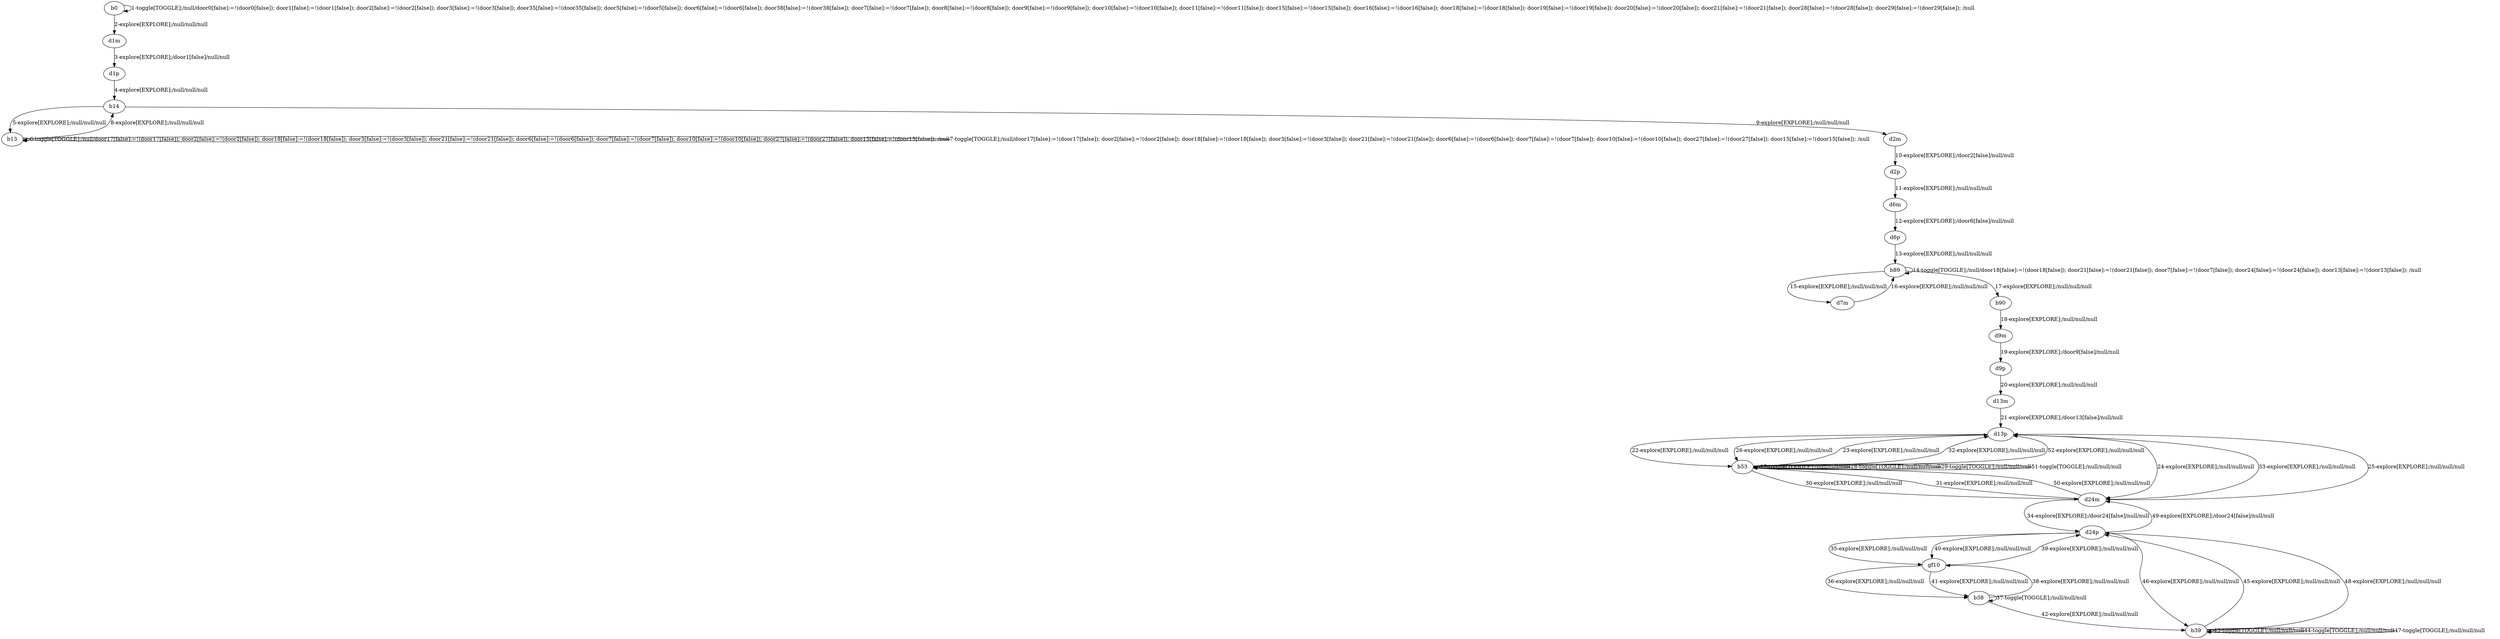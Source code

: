# Total number of goals covered by this test: 16
# b39 --> d24p
# d24p --> d24m
# d24m --> d13p
# gf10 --> b38
# d24m --> b53
# b38 --> gf10
# d24p --> gf10
# b53 --> b53
# b38 --> b38
# b38 --> b39
# b39 --> b39
# d24m --> d24p
# b53 --> d13p
# b53 --> d24m
# d24p --> b39
# gf10 --> d24p

digraph g {
"b0" -> "b0" [label = "1-toggle[TOGGLE];/null/door0[false]:=!(door0[false]); door1[false]:=!(door1[false]); door2[false]:=!(door2[false]); door3[false]:=!(door3[false]); door35[false]:=!(door35[false]); door5[false]:=!(door5[false]); door6[false]:=!(door6[false]); door38[false]:=!(door38[false]); door7[false]:=!(door7[false]); door8[false]:=!(door8[false]); door9[false]:=!(door9[false]); door10[false]:=!(door10[false]); door11[false]:=!(door11[false]); door15[false]:=!(door15[false]); door16[false]:=!(door16[false]); door18[false]:=!(door18[false]); door19[false]:=!(door19[false]); door20[false]:=!(door20[false]); door21[false]:=!(door21[false]); door28[false]:=!(door28[false]); door29[false]:=!(door29[false]); /null"];
"b0" -> "d1m" [label = "2-explore[EXPLORE];/null/null/null"];
"d1m" -> "d1p" [label = "3-explore[EXPLORE];/door1[false]/null/null"];
"d1p" -> "b14" [label = "4-explore[EXPLORE];/null/null/null"];
"b14" -> "b13" [label = "5-explore[EXPLORE];/null/null/null"];
"b13" -> "b13" [label = "6-toggle[TOGGLE];/null/door17[false]:=!(door17[false]); door2[false]:=!(door2[false]); door18[false]:=!(door18[false]); door3[false]:=!(door3[false]); door21[false]:=!(door21[false]); door6[false]:=!(door6[false]); door7[false]:=!(door7[false]); door10[false]:=!(door10[false]); door27[false]:=!(door27[false]); door15[false]:=!(door15[false]); /null"];
"b13" -> "b13" [label = "7-toggle[TOGGLE];/null/door17[false]:=!(door17[false]); door2[false]:=!(door2[false]); door18[false]:=!(door18[false]); door3[false]:=!(door3[false]); door21[false]:=!(door21[false]); door6[false]:=!(door6[false]); door7[false]:=!(door7[false]); door10[false]:=!(door10[false]); door27[false]:=!(door27[false]); door15[false]:=!(door15[false]); /null"];
"b13" -> "b14" [label = "8-explore[EXPLORE];/null/null/null"];
"b14" -> "d2m" [label = "9-explore[EXPLORE];/null/null/null"];
"d2m" -> "d2p" [label = "10-explore[EXPLORE];/door2[false]/null/null"];
"d2p" -> "d6m" [label = "11-explore[EXPLORE];/null/null/null"];
"d6m" -> "d6p" [label = "12-explore[EXPLORE];/door6[false]/null/null"];
"d6p" -> "b89" [label = "13-explore[EXPLORE];/null/null/null"];
"b89" -> "b89" [label = "14-toggle[TOGGLE];/null/door18[false]:=!(door18[false]); door21[false]:=!(door21[false]); door7[false]:=!(door7[false]); door24[false]:=!(door24[false]); door13[false]:=!(door13[false]); /null"];
"b89" -> "d7m" [label = "15-explore[EXPLORE];/null/null/null"];
"d7m" -> "b89" [label = "16-explore[EXPLORE];/null/null/null"];
"b89" -> "b90" [label = "17-explore[EXPLORE];/null/null/null"];
"b90" -> "d9m" [label = "18-explore[EXPLORE];/null/null/null"];
"d9m" -> "d9p" [label = "19-explore[EXPLORE];/door9[false]/null/null"];
"d9p" -> "d13m" [label = "20-explore[EXPLORE];/null/null/null"];
"d13m" -> "d13p" [label = "21-explore[EXPLORE];/door13[false]/null/null"];
"d13p" -> "b53" [label = "22-explore[EXPLORE];/null/null/null"];
"b53" -> "d13p" [label = "23-explore[EXPLORE];/null/null/null"];
"d13p" -> "d24m" [label = "24-explore[EXPLORE];/null/null/null"];
"d24m" -> "d13p" [label = "25-explore[EXPLORE];/null/null/null"];
"d13p" -> "b53" [label = "26-explore[EXPLORE];/null/null/null"];
"b53" -> "b53" [label = "27-toggle[TOGGLE];/null/null/null"];
"b53" -> "b53" [label = "28-toggle[TOGGLE];/null/null/null"];
"b53" -> "b53" [label = "29-toggle[TOGGLE];/null/null/null"];
"b53" -> "d24m" [label = "30-explore[EXPLORE];/null/null/null"];
"d24m" -> "b53" [label = "31-explore[EXPLORE];/null/null/null"];
"b53" -> "d13p" [label = "32-explore[EXPLORE];/null/null/null"];
"d13p" -> "d24m" [label = "33-explore[EXPLORE];/null/null/null"];
"d24m" -> "d24p" [label = "34-explore[EXPLORE];/door24[false]/null/null"];
"d24p" -> "gf10" [label = "35-explore[EXPLORE];/null/null/null"];
"gf10" -> "b38" [label = "36-explore[EXPLORE];/null/null/null"];
"b38" -> "b38" [label = "37-toggle[TOGGLE];/null/null/null"];
"b38" -> "gf10" [label = "38-explore[EXPLORE];/null/null/null"];
"gf10" -> "d24p" [label = "39-explore[EXPLORE];/null/null/null"];
"d24p" -> "gf10" [label = "40-explore[EXPLORE];/null/null/null"];
"gf10" -> "b38" [label = "41-explore[EXPLORE];/null/null/null"];
"b38" -> "b39" [label = "42-explore[EXPLORE];/null/null/null"];
"b39" -> "b39" [label = "43-toggle[TOGGLE];/null/null/null"];
"b39" -> "b39" [label = "44-toggle[TOGGLE];/null/null/null"];
"b39" -> "d24p" [label = "45-explore[EXPLORE];/null/null/null"];
"d24p" -> "b39" [label = "46-explore[EXPLORE];/null/null/null"];
"b39" -> "b39" [label = "47-toggle[TOGGLE];/null/null/null"];
"b39" -> "d24p" [label = "48-explore[EXPLORE];/null/null/null"];
"d24p" -> "d24m" [label = "49-explore[EXPLORE];/door24[false]/null/null"];
"d24m" -> "b53" [label = "50-explore[EXPLORE];/null/null/null"];
"b53" -> "b53" [label = "51-toggle[TOGGLE];/null/null/null"];
"b53" -> "d13p" [label = "52-explore[EXPLORE];/null/null/null"];
}